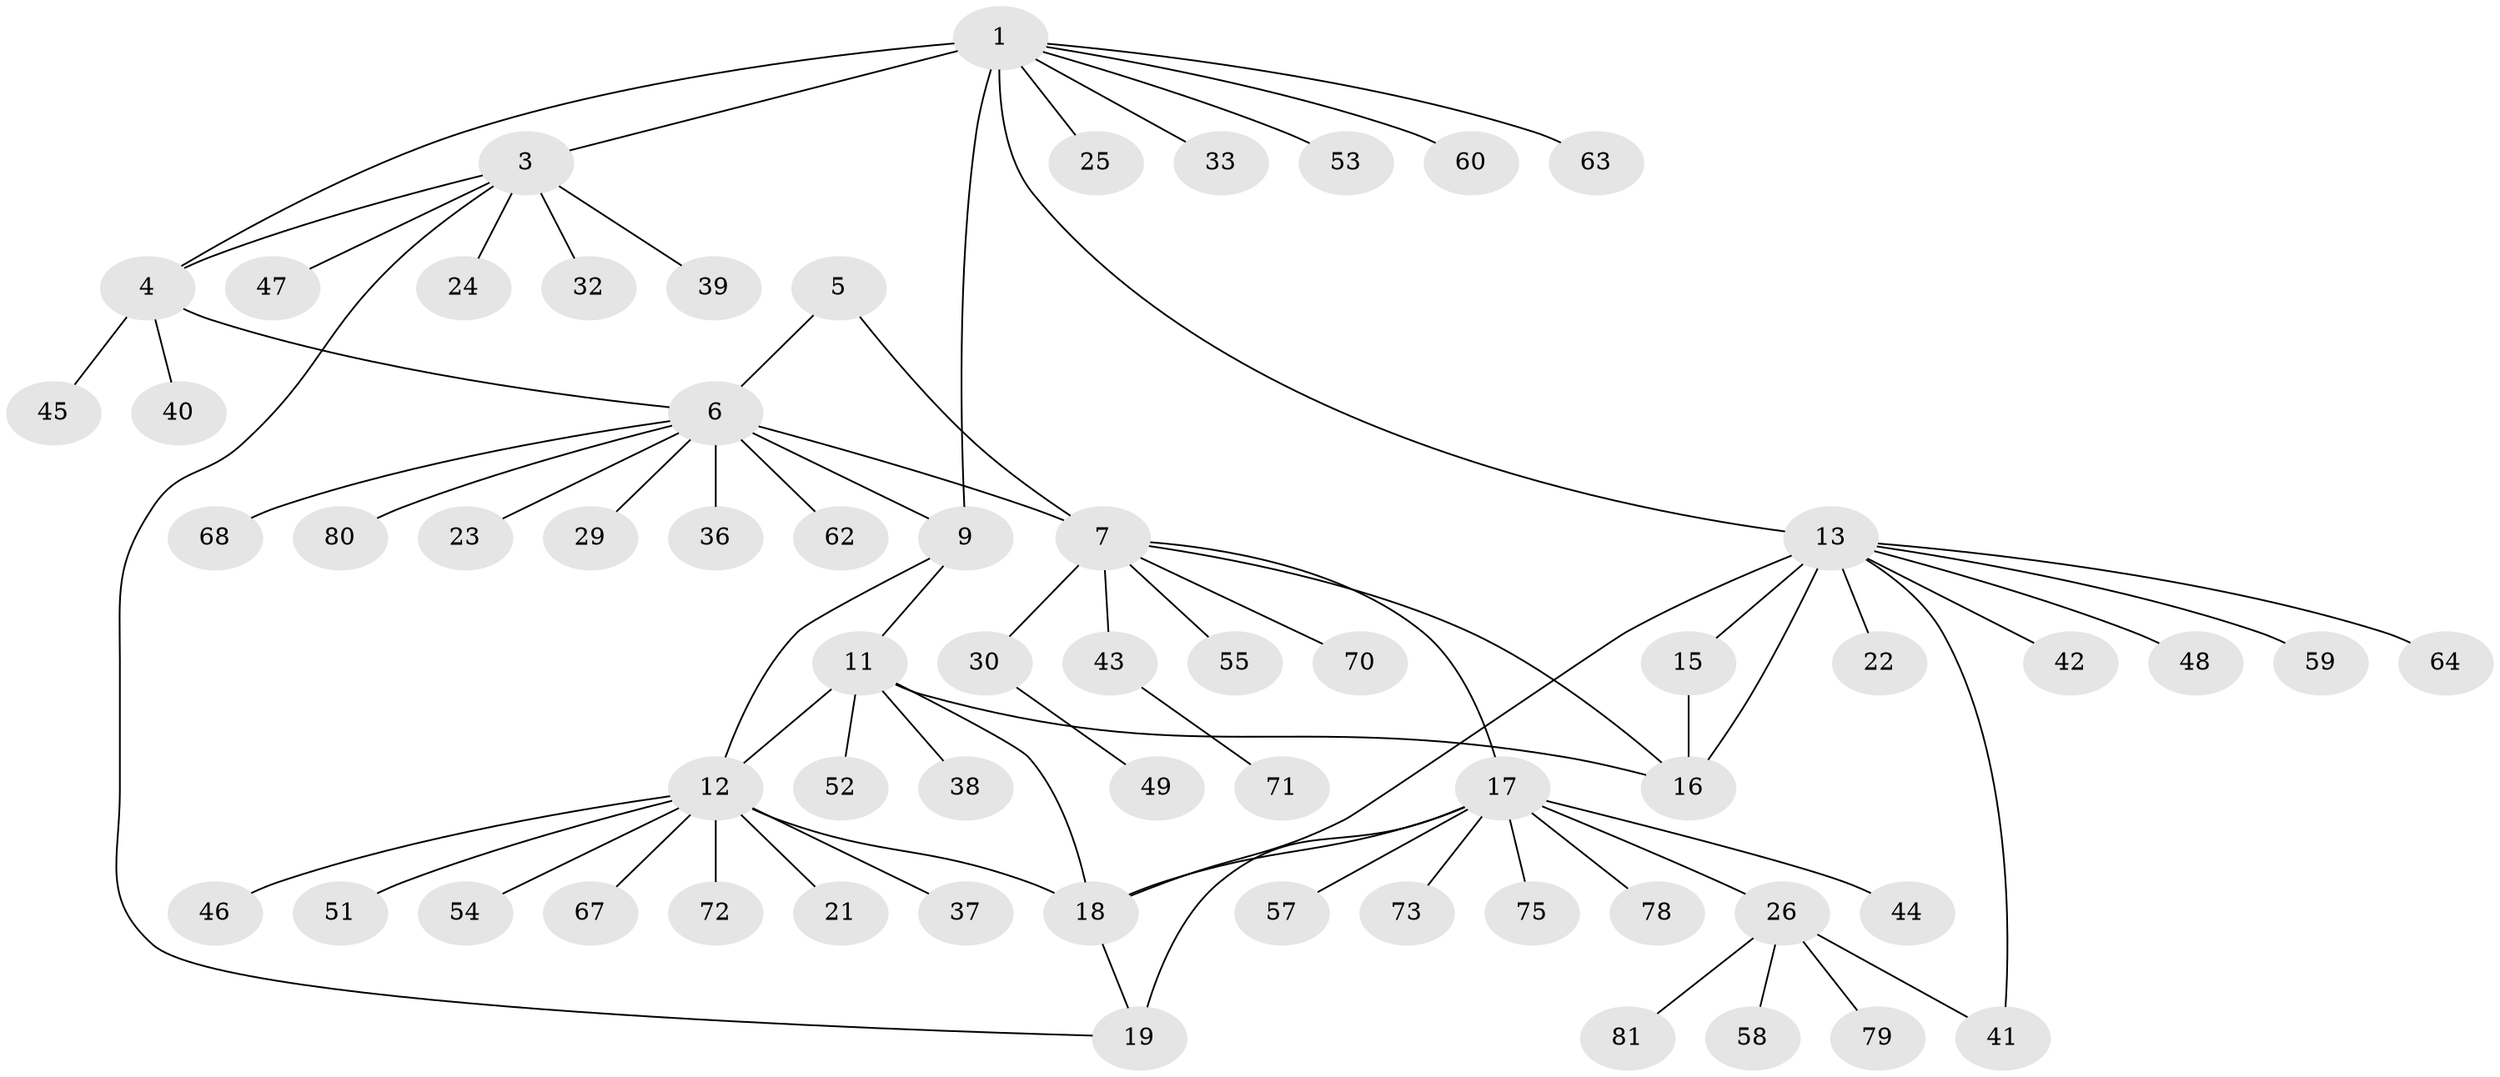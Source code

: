 // Generated by graph-tools (version 1.1) at 2025/24/03/03/25 07:24:14]
// undirected, 62 vertices, 74 edges
graph export_dot {
graph [start="1"]
  node [color=gray90,style=filled];
  1 [super="+2"];
  3 [super="+35"];
  4 [super="+56"];
  5;
  6 [super="+27"];
  7 [super="+8"];
  9 [super="+10"];
  11 [super="+31"];
  12 [super="+65"];
  13 [super="+14"];
  15;
  16 [super="+28"];
  17 [super="+20"];
  18;
  19;
  21;
  22;
  23;
  24;
  25 [super="+34"];
  26 [super="+61"];
  29;
  30;
  32;
  33;
  36 [super="+76"];
  37;
  38;
  39;
  40;
  41 [super="+74"];
  42;
  43;
  44;
  45;
  46;
  47 [super="+69"];
  48 [super="+66"];
  49 [super="+50"];
  51;
  52;
  53;
  54;
  55;
  57;
  58;
  59;
  60;
  62 [super="+77"];
  63;
  64;
  67;
  68;
  70;
  71;
  72;
  73;
  75;
  78;
  79;
  80;
  81;
  1 -- 3 [weight=2];
  1 -- 4 [weight=2];
  1 -- 13;
  1 -- 33;
  1 -- 60;
  1 -- 63;
  1 -- 53;
  1 -- 25;
  1 -- 9;
  3 -- 4;
  3 -- 19;
  3 -- 24;
  3 -- 32;
  3 -- 39;
  3 -- 47;
  4 -- 6;
  4 -- 40;
  4 -- 45;
  5 -- 6;
  5 -- 7 [weight=2];
  6 -- 7 [weight=2];
  6 -- 9;
  6 -- 23;
  6 -- 36;
  6 -- 62;
  6 -- 68;
  6 -- 80;
  6 -- 29;
  7 -- 16;
  7 -- 30;
  7 -- 43;
  7 -- 55;
  7 -- 17;
  7 -- 70;
  9 -- 11 [weight=2];
  9 -- 12 [weight=2];
  11 -- 12;
  11 -- 16;
  11 -- 18;
  11 -- 52;
  11 -- 38;
  12 -- 18;
  12 -- 21;
  12 -- 37;
  12 -- 46;
  12 -- 51;
  12 -- 54;
  12 -- 67;
  12 -- 72;
  13 -- 15 [weight=2];
  13 -- 16 [weight=2];
  13 -- 42;
  13 -- 48;
  13 -- 59;
  13 -- 64;
  13 -- 18;
  13 -- 22;
  13 -- 41;
  15 -- 16;
  17 -- 18 [weight=2];
  17 -- 19 [weight=2];
  17 -- 57;
  17 -- 78;
  17 -- 73;
  17 -- 26;
  17 -- 75;
  17 -- 44;
  18 -- 19;
  26 -- 41;
  26 -- 58;
  26 -- 79;
  26 -- 81;
  30 -- 49;
  43 -- 71;
}
